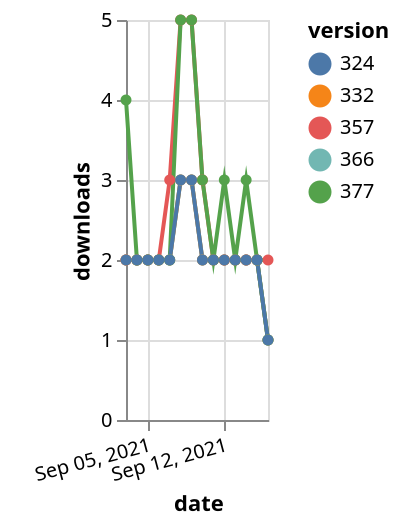 {"$schema": "https://vega.github.io/schema/vega-lite/v5.json", "description": "A simple bar chart with embedded data.", "data": {"values": [{"date": "2021-09-03", "total": 2331, "delta": 2, "version": "366"}, {"date": "2021-09-04", "total": 2333, "delta": 2, "version": "366"}, {"date": "2021-09-05", "total": 2335, "delta": 2, "version": "366"}, {"date": "2021-09-06", "total": 2337, "delta": 2, "version": "366"}, {"date": "2021-09-07", "total": 2339, "delta": 2, "version": "366"}, {"date": "2021-09-08", "total": 2342, "delta": 3, "version": "366"}, {"date": "2021-09-09", "total": 2345, "delta": 3, "version": "366"}, {"date": "2021-09-10", "total": 2347, "delta": 2, "version": "366"}, {"date": "2021-09-11", "total": 2349, "delta": 2, "version": "366"}, {"date": "2021-09-12", "total": 2351, "delta": 2, "version": "366"}, {"date": "2021-09-13", "total": 2353, "delta": 2, "version": "366"}, {"date": "2021-09-14", "total": 2355, "delta": 2, "version": "366"}, {"date": "2021-09-15", "total": 2357, "delta": 2, "version": "366"}, {"date": "2021-09-16", "total": 2358, "delta": 1, "version": "366"}, {"date": "2021-09-03", "total": 2891, "delta": 2, "version": "357"}, {"date": "2021-09-04", "total": 2893, "delta": 2, "version": "357"}, {"date": "2021-09-05", "total": 2895, "delta": 2, "version": "357"}, {"date": "2021-09-06", "total": 2897, "delta": 2, "version": "357"}, {"date": "2021-09-07", "total": 2900, "delta": 3, "version": "357"}, {"date": "2021-09-08", "total": 2905, "delta": 5, "version": "357"}, {"date": "2021-09-09", "total": 2910, "delta": 5, "version": "357"}, {"date": "2021-09-10", "total": 2913, "delta": 3, "version": "357"}, {"date": "2021-09-11", "total": 2915, "delta": 2, "version": "357"}, {"date": "2021-09-12", "total": 2917, "delta": 2, "version": "357"}, {"date": "2021-09-13", "total": 2919, "delta": 2, "version": "357"}, {"date": "2021-09-14", "total": 2921, "delta": 2, "version": "357"}, {"date": "2021-09-15", "total": 2923, "delta": 2, "version": "357"}, {"date": "2021-09-16", "total": 2925, "delta": 2, "version": "357"}, {"date": "2021-09-03", "total": 2780, "delta": 2, "version": "332"}, {"date": "2021-09-04", "total": 2782, "delta": 2, "version": "332"}, {"date": "2021-09-05", "total": 2784, "delta": 2, "version": "332"}, {"date": "2021-09-06", "total": 2786, "delta": 2, "version": "332"}, {"date": "2021-09-07", "total": 2788, "delta": 2, "version": "332"}, {"date": "2021-09-08", "total": 2791, "delta": 3, "version": "332"}, {"date": "2021-09-09", "total": 2794, "delta": 3, "version": "332"}, {"date": "2021-09-10", "total": 2796, "delta": 2, "version": "332"}, {"date": "2021-09-11", "total": 2798, "delta": 2, "version": "332"}, {"date": "2021-09-12", "total": 2800, "delta": 2, "version": "332"}, {"date": "2021-09-13", "total": 2802, "delta": 2, "version": "332"}, {"date": "2021-09-14", "total": 2804, "delta": 2, "version": "332"}, {"date": "2021-09-15", "total": 2806, "delta": 2, "version": "332"}, {"date": "2021-09-16", "total": 2807, "delta": 1, "version": "332"}, {"date": "2021-09-03", "total": 2147, "delta": 4, "version": "377"}, {"date": "2021-09-04", "total": 2149, "delta": 2, "version": "377"}, {"date": "2021-09-05", "total": 2151, "delta": 2, "version": "377"}, {"date": "2021-09-06", "total": 2153, "delta": 2, "version": "377"}, {"date": "2021-09-07", "total": 2155, "delta": 2, "version": "377"}, {"date": "2021-09-08", "total": 2160, "delta": 5, "version": "377"}, {"date": "2021-09-09", "total": 2165, "delta": 5, "version": "377"}, {"date": "2021-09-10", "total": 2168, "delta": 3, "version": "377"}, {"date": "2021-09-11", "total": 2170, "delta": 2, "version": "377"}, {"date": "2021-09-12", "total": 2173, "delta": 3, "version": "377"}, {"date": "2021-09-13", "total": 2175, "delta": 2, "version": "377"}, {"date": "2021-09-14", "total": 2178, "delta": 3, "version": "377"}, {"date": "2021-09-15", "total": 2180, "delta": 2, "version": "377"}, {"date": "2021-09-16", "total": 2181, "delta": 1, "version": "377"}, {"date": "2021-09-03", "total": 2537, "delta": 2, "version": "324"}, {"date": "2021-09-04", "total": 2539, "delta": 2, "version": "324"}, {"date": "2021-09-05", "total": 2541, "delta": 2, "version": "324"}, {"date": "2021-09-06", "total": 2543, "delta": 2, "version": "324"}, {"date": "2021-09-07", "total": 2545, "delta": 2, "version": "324"}, {"date": "2021-09-08", "total": 2548, "delta": 3, "version": "324"}, {"date": "2021-09-09", "total": 2551, "delta": 3, "version": "324"}, {"date": "2021-09-10", "total": 2553, "delta": 2, "version": "324"}, {"date": "2021-09-11", "total": 2555, "delta": 2, "version": "324"}, {"date": "2021-09-12", "total": 2557, "delta": 2, "version": "324"}, {"date": "2021-09-13", "total": 2559, "delta": 2, "version": "324"}, {"date": "2021-09-14", "total": 2561, "delta": 2, "version": "324"}, {"date": "2021-09-15", "total": 2563, "delta": 2, "version": "324"}, {"date": "2021-09-16", "total": 2564, "delta": 1, "version": "324"}]}, "width": "container", "mark": {"type": "line", "point": {"filled": true}}, "encoding": {"x": {"field": "date", "type": "temporal", "timeUnit": "yearmonthdate", "title": "date", "axis": {"labelAngle": -15}}, "y": {"field": "delta", "type": "quantitative", "title": "downloads"}, "color": {"field": "version", "type": "nominal"}, "tooltip": {"field": "delta"}}}
